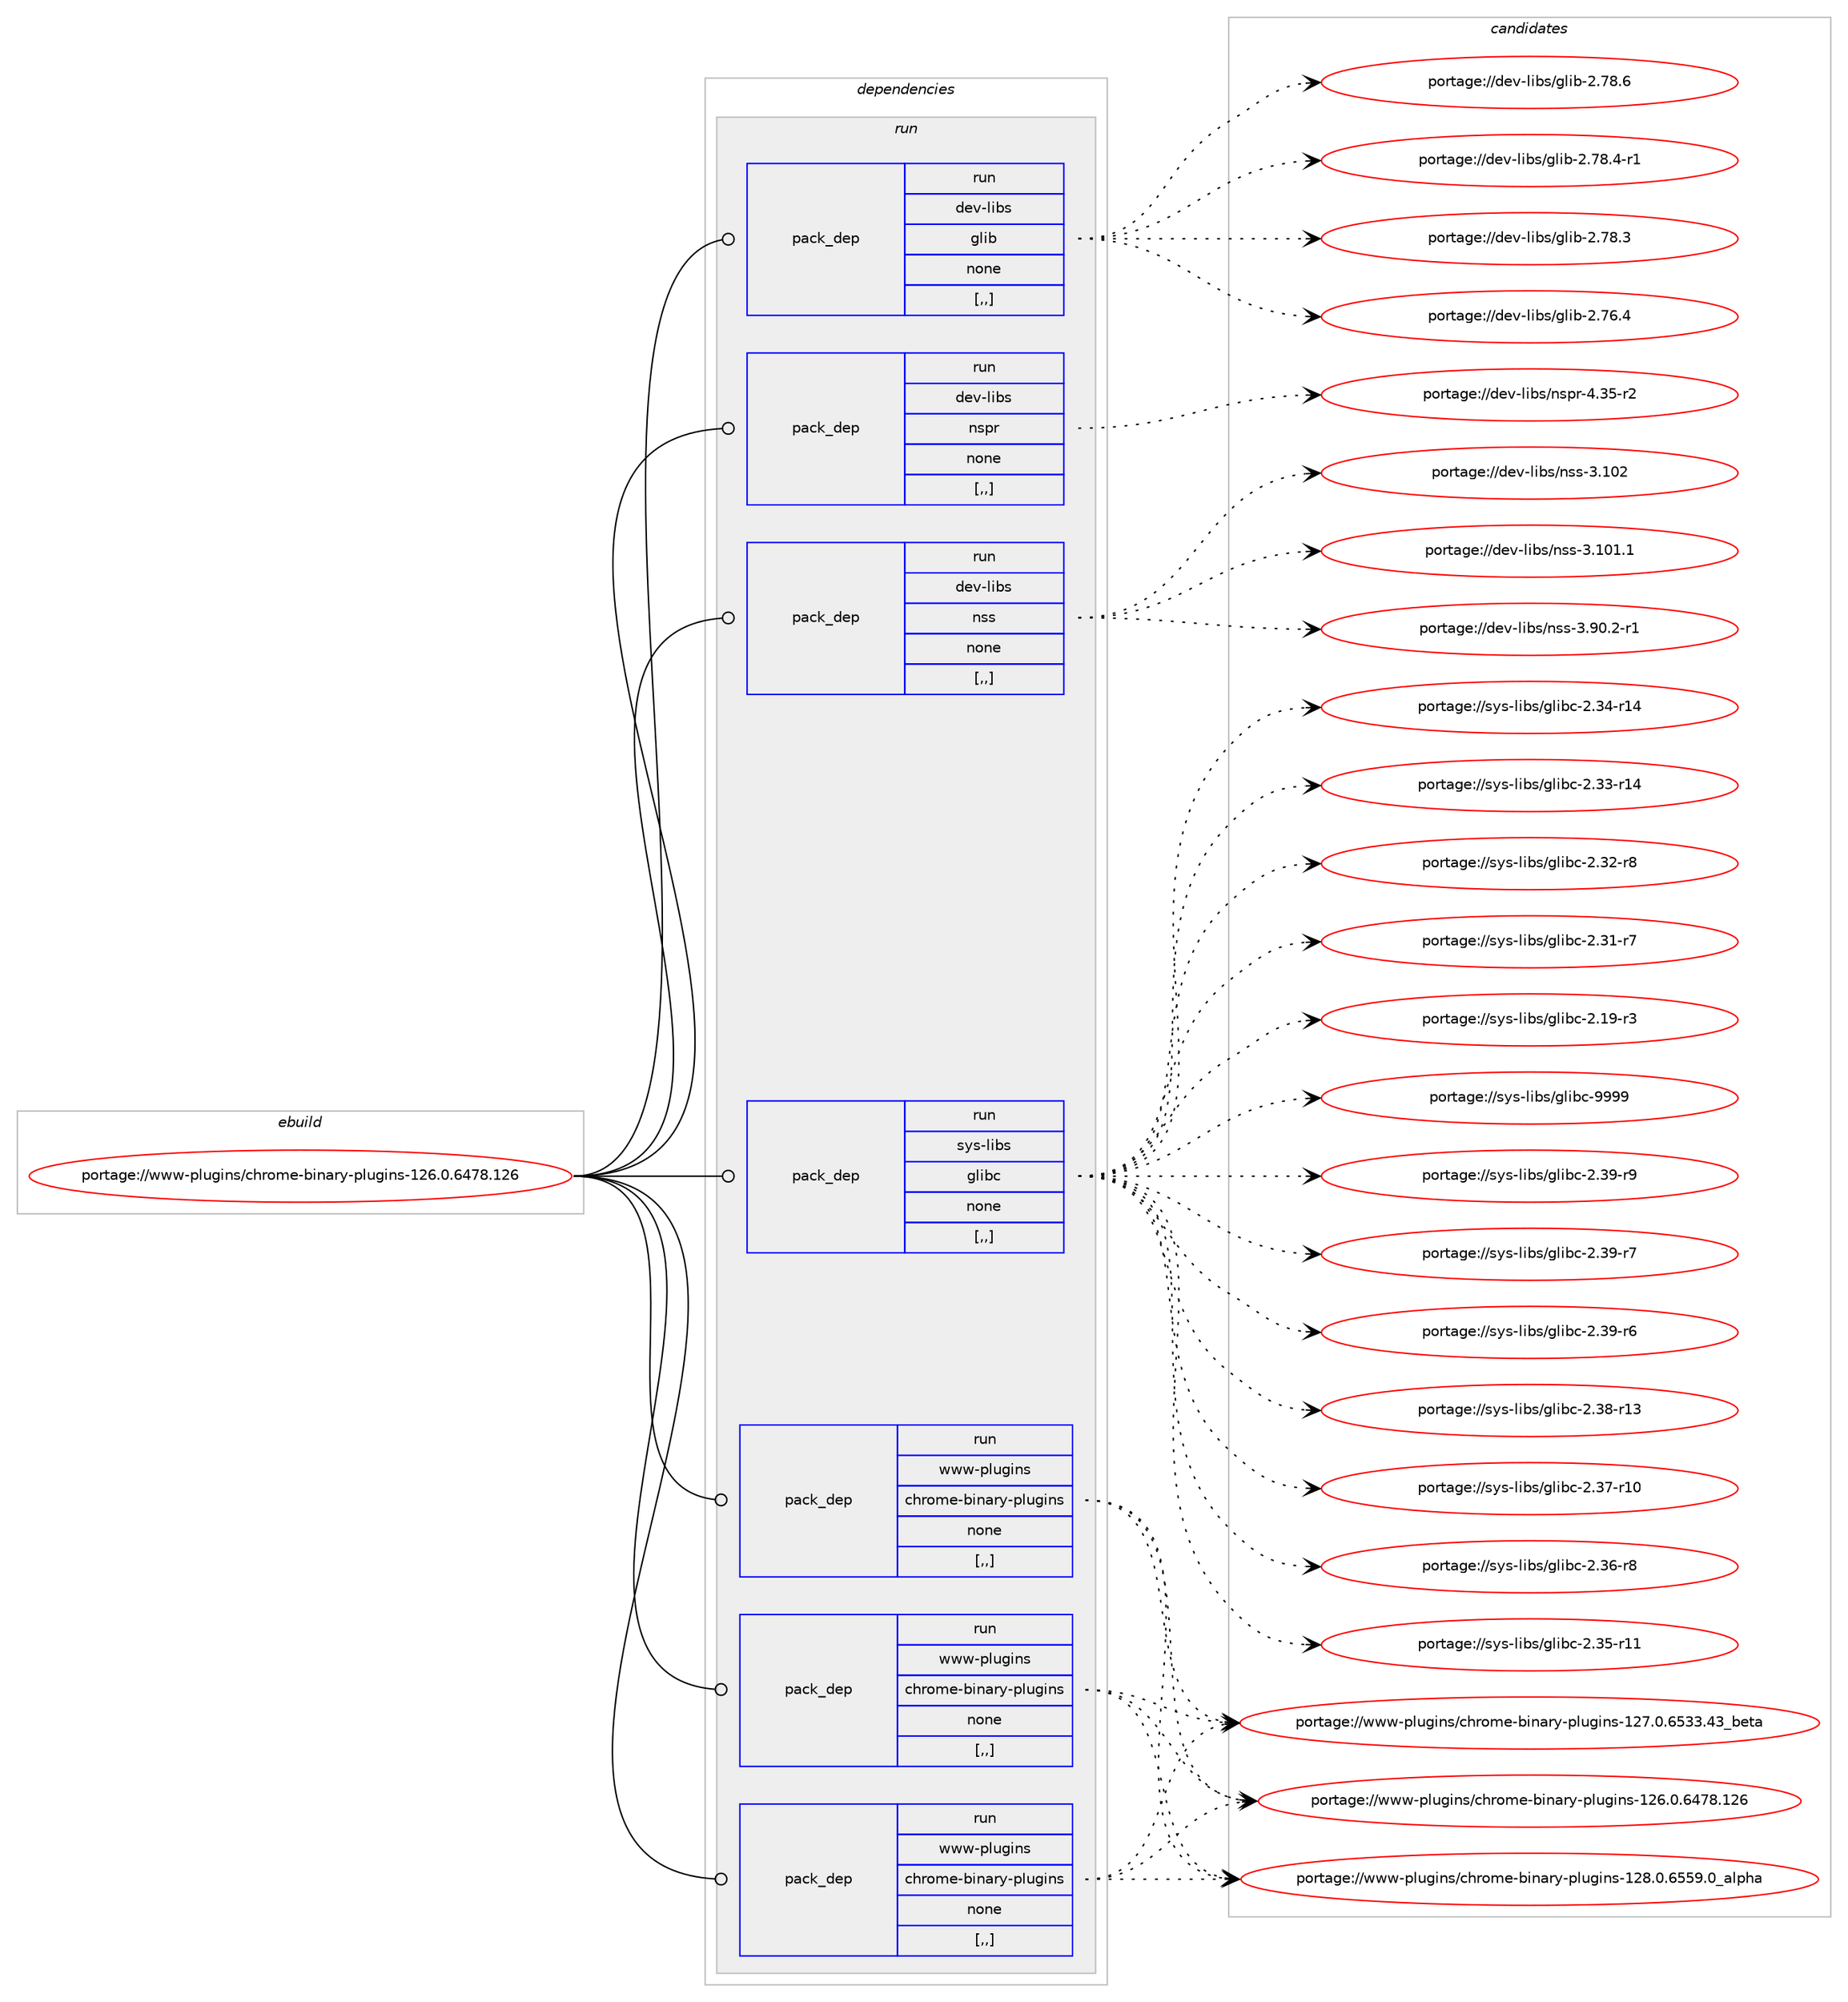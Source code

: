 digraph prolog {

# *************
# Graph options
# *************

newrank=true;
concentrate=true;
compound=true;
graph [rankdir=LR,fontname=Helvetica,fontsize=10,ranksep=1.5];#, ranksep=2.5, nodesep=0.2];
edge  [arrowhead=vee];
node  [fontname=Helvetica,fontsize=10];

# **********
# The ebuild
# **********

subgraph cluster_leftcol {
color=gray;
label=<<i>ebuild</i>>;
id [label="portage://www-plugins/chrome-binary-plugins-126.0.6478.126", color=red, width=4, href="../www-plugins/chrome-binary-plugins-126.0.6478.126.svg"];
}

# ****************
# The dependencies
# ****************

subgraph cluster_midcol {
color=gray;
label=<<i>dependencies</i>>;
subgraph cluster_compile {
fillcolor="#eeeeee";
style=filled;
label=<<i>compile</i>>;
}
subgraph cluster_compileandrun {
fillcolor="#eeeeee";
style=filled;
label=<<i>compile and run</i>>;
}
subgraph cluster_run {
fillcolor="#eeeeee";
style=filled;
label=<<i>run</i>>;
subgraph pack326756 {
dependency449760 [label=<<TABLE BORDER="0" CELLBORDER="1" CELLSPACING="0" CELLPADDING="4" WIDTH="220"><TR><TD ROWSPAN="6" CELLPADDING="30">pack_dep</TD></TR><TR><TD WIDTH="110">run</TD></TR><TR><TD>dev-libs</TD></TR><TR><TD>glib</TD></TR><TR><TD>none</TD></TR><TR><TD>[,,]</TD></TR></TABLE>>, shape=none, color=blue];
}
id:e -> dependency449760:w [weight=20,style="solid",arrowhead="odot"];
subgraph pack326757 {
dependency449761 [label=<<TABLE BORDER="0" CELLBORDER="1" CELLSPACING="0" CELLPADDING="4" WIDTH="220"><TR><TD ROWSPAN="6" CELLPADDING="30">pack_dep</TD></TR><TR><TD WIDTH="110">run</TD></TR><TR><TD>dev-libs</TD></TR><TR><TD>nspr</TD></TR><TR><TD>none</TD></TR><TR><TD>[,,]</TD></TR></TABLE>>, shape=none, color=blue];
}
id:e -> dependency449761:w [weight=20,style="solid",arrowhead="odot"];
subgraph pack326758 {
dependency449762 [label=<<TABLE BORDER="0" CELLBORDER="1" CELLSPACING="0" CELLPADDING="4" WIDTH="220"><TR><TD ROWSPAN="6" CELLPADDING="30">pack_dep</TD></TR><TR><TD WIDTH="110">run</TD></TR><TR><TD>dev-libs</TD></TR><TR><TD>nss</TD></TR><TR><TD>none</TD></TR><TR><TD>[,,]</TD></TR></TABLE>>, shape=none, color=blue];
}
id:e -> dependency449762:w [weight=20,style="solid",arrowhead="odot"];
subgraph pack326759 {
dependency449763 [label=<<TABLE BORDER="0" CELLBORDER="1" CELLSPACING="0" CELLPADDING="4" WIDTH="220"><TR><TD ROWSPAN="6" CELLPADDING="30">pack_dep</TD></TR><TR><TD WIDTH="110">run</TD></TR><TR><TD>sys-libs</TD></TR><TR><TD>glibc</TD></TR><TR><TD>none</TD></TR><TR><TD>[,,]</TD></TR></TABLE>>, shape=none, color=blue];
}
id:e -> dependency449763:w [weight=20,style="solid",arrowhead="odot"];
subgraph pack326760 {
dependency449764 [label=<<TABLE BORDER="0" CELLBORDER="1" CELLSPACING="0" CELLPADDING="4" WIDTH="220"><TR><TD ROWSPAN="6" CELLPADDING="30">pack_dep</TD></TR><TR><TD WIDTH="110">run</TD></TR><TR><TD>www-plugins</TD></TR><TR><TD>chrome-binary-plugins</TD></TR><TR><TD>none</TD></TR><TR><TD>[,,]</TD></TR></TABLE>>, shape=none, color=blue];
}
id:e -> dependency449764:w [weight=20,style="solid",arrowhead="odot"];
subgraph pack326761 {
dependency449765 [label=<<TABLE BORDER="0" CELLBORDER="1" CELLSPACING="0" CELLPADDING="4" WIDTH="220"><TR><TD ROWSPAN="6" CELLPADDING="30">pack_dep</TD></TR><TR><TD WIDTH="110">run</TD></TR><TR><TD>www-plugins</TD></TR><TR><TD>chrome-binary-plugins</TD></TR><TR><TD>none</TD></TR><TR><TD>[,,]</TD></TR></TABLE>>, shape=none, color=blue];
}
id:e -> dependency449765:w [weight=20,style="solid",arrowhead="odot"];
subgraph pack326762 {
dependency449766 [label=<<TABLE BORDER="0" CELLBORDER="1" CELLSPACING="0" CELLPADDING="4" WIDTH="220"><TR><TD ROWSPAN="6" CELLPADDING="30">pack_dep</TD></TR><TR><TD WIDTH="110">run</TD></TR><TR><TD>www-plugins</TD></TR><TR><TD>chrome-binary-plugins</TD></TR><TR><TD>none</TD></TR><TR><TD>[,,]</TD></TR></TABLE>>, shape=none, color=blue];
}
id:e -> dependency449766:w [weight=20,style="solid",arrowhead="odot"];
}
}

# **************
# The candidates
# **************

subgraph cluster_choices {
rank=same;
color=gray;
label=<<i>candidates</i>>;

subgraph choice326756 {
color=black;
nodesep=1;
choice1001011184510810598115471031081059845504655564654 [label="portage://dev-libs/glib-2.78.6", color=red, width=4,href="../dev-libs/glib-2.78.6.svg"];
choice10010111845108105981154710310810598455046555646524511449 [label="portage://dev-libs/glib-2.78.4-r1", color=red, width=4,href="../dev-libs/glib-2.78.4-r1.svg"];
choice1001011184510810598115471031081059845504655564651 [label="portage://dev-libs/glib-2.78.3", color=red, width=4,href="../dev-libs/glib-2.78.3.svg"];
choice1001011184510810598115471031081059845504655544652 [label="portage://dev-libs/glib-2.76.4", color=red, width=4,href="../dev-libs/glib-2.76.4.svg"];
dependency449760:e -> choice1001011184510810598115471031081059845504655564654:w [style=dotted,weight="100"];
dependency449760:e -> choice10010111845108105981154710310810598455046555646524511449:w [style=dotted,weight="100"];
dependency449760:e -> choice1001011184510810598115471031081059845504655564651:w [style=dotted,weight="100"];
dependency449760:e -> choice1001011184510810598115471031081059845504655544652:w [style=dotted,weight="100"];
}
subgraph choice326757 {
color=black;
nodesep=1;
choice10010111845108105981154711011511211445524651534511450 [label="portage://dev-libs/nspr-4.35-r2", color=red, width=4,href="../dev-libs/nspr-4.35-r2.svg"];
dependency449761:e -> choice10010111845108105981154711011511211445524651534511450:w [style=dotted,weight="100"];
}
subgraph choice326758 {
color=black;
nodesep=1;
choice100101118451081059811547110115115455146494850 [label="portage://dev-libs/nss-3.102", color=red, width=4,href="../dev-libs/nss-3.102.svg"];
choice1001011184510810598115471101151154551464948494649 [label="portage://dev-libs/nss-3.101.1", color=red, width=4,href="../dev-libs/nss-3.101.1.svg"];
choice100101118451081059811547110115115455146574846504511449 [label="portage://dev-libs/nss-3.90.2-r1", color=red, width=4,href="../dev-libs/nss-3.90.2-r1.svg"];
dependency449762:e -> choice100101118451081059811547110115115455146494850:w [style=dotted,weight="100"];
dependency449762:e -> choice1001011184510810598115471101151154551464948494649:w [style=dotted,weight="100"];
dependency449762:e -> choice100101118451081059811547110115115455146574846504511449:w [style=dotted,weight="100"];
}
subgraph choice326759 {
color=black;
nodesep=1;
choice11512111545108105981154710310810598994557575757 [label="portage://sys-libs/glibc-9999", color=red, width=4,href="../sys-libs/glibc-9999.svg"];
choice115121115451081059811547103108105989945504651574511457 [label="portage://sys-libs/glibc-2.39-r9", color=red, width=4,href="../sys-libs/glibc-2.39-r9.svg"];
choice115121115451081059811547103108105989945504651574511455 [label="portage://sys-libs/glibc-2.39-r7", color=red, width=4,href="../sys-libs/glibc-2.39-r7.svg"];
choice115121115451081059811547103108105989945504651574511454 [label="portage://sys-libs/glibc-2.39-r6", color=red, width=4,href="../sys-libs/glibc-2.39-r6.svg"];
choice11512111545108105981154710310810598994550465156451144951 [label="portage://sys-libs/glibc-2.38-r13", color=red, width=4,href="../sys-libs/glibc-2.38-r13.svg"];
choice11512111545108105981154710310810598994550465155451144948 [label="portage://sys-libs/glibc-2.37-r10", color=red, width=4,href="../sys-libs/glibc-2.37-r10.svg"];
choice115121115451081059811547103108105989945504651544511456 [label="portage://sys-libs/glibc-2.36-r8", color=red, width=4,href="../sys-libs/glibc-2.36-r8.svg"];
choice11512111545108105981154710310810598994550465153451144949 [label="portage://sys-libs/glibc-2.35-r11", color=red, width=4,href="../sys-libs/glibc-2.35-r11.svg"];
choice11512111545108105981154710310810598994550465152451144952 [label="portage://sys-libs/glibc-2.34-r14", color=red, width=4,href="../sys-libs/glibc-2.34-r14.svg"];
choice11512111545108105981154710310810598994550465151451144952 [label="portage://sys-libs/glibc-2.33-r14", color=red, width=4,href="../sys-libs/glibc-2.33-r14.svg"];
choice115121115451081059811547103108105989945504651504511456 [label="portage://sys-libs/glibc-2.32-r8", color=red, width=4,href="../sys-libs/glibc-2.32-r8.svg"];
choice115121115451081059811547103108105989945504651494511455 [label="portage://sys-libs/glibc-2.31-r7", color=red, width=4,href="../sys-libs/glibc-2.31-r7.svg"];
choice115121115451081059811547103108105989945504649574511451 [label="portage://sys-libs/glibc-2.19-r3", color=red, width=4,href="../sys-libs/glibc-2.19-r3.svg"];
dependency449763:e -> choice11512111545108105981154710310810598994557575757:w [style=dotted,weight="100"];
dependency449763:e -> choice115121115451081059811547103108105989945504651574511457:w [style=dotted,weight="100"];
dependency449763:e -> choice115121115451081059811547103108105989945504651574511455:w [style=dotted,weight="100"];
dependency449763:e -> choice115121115451081059811547103108105989945504651574511454:w [style=dotted,weight="100"];
dependency449763:e -> choice11512111545108105981154710310810598994550465156451144951:w [style=dotted,weight="100"];
dependency449763:e -> choice11512111545108105981154710310810598994550465155451144948:w [style=dotted,weight="100"];
dependency449763:e -> choice115121115451081059811547103108105989945504651544511456:w [style=dotted,weight="100"];
dependency449763:e -> choice11512111545108105981154710310810598994550465153451144949:w [style=dotted,weight="100"];
dependency449763:e -> choice11512111545108105981154710310810598994550465152451144952:w [style=dotted,weight="100"];
dependency449763:e -> choice11512111545108105981154710310810598994550465151451144952:w [style=dotted,weight="100"];
dependency449763:e -> choice115121115451081059811547103108105989945504651504511456:w [style=dotted,weight="100"];
dependency449763:e -> choice115121115451081059811547103108105989945504651494511455:w [style=dotted,weight="100"];
dependency449763:e -> choice115121115451081059811547103108105989945504649574511451:w [style=dotted,weight="100"];
}
subgraph choice326760 {
color=black;
nodesep=1;
choice1191191194511210811710310511011547991041141111091014598105110971141214511210811710310511011545495056464846545353574648959710811210497 [label="portage://www-plugins/chrome-binary-plugins-128.0.6559.0_alpha", color=red, width=4,href="../www-plugins/chrome-binary-plugins-128.0.6559.0_alpha.svg"];
choice119119119451121081171031051101154799104114111109101459810511097114121451121081171031051101154549505546484654535151465251959810111697 [label="portage://www-plugins/chrome-binary-plugins-127.0.6533.43_beta", color=red, width=4,href="../www-plugins/chrome-binary-plugins-127.0.6533.43_beta.svg"];
choice11911911945112108117103105110115479910411411110910145981051109711412145112108117103105110115454950544648465452555646495054 [label="portage://www-plugins/chrome-binary-plugins-126.0.6478.126", color=red, width=4,href="../www-plugins/chrome-binary-plugins-126.0.6478.126.svg"];
dependency449764:e -> choice1191191194511210811710310511011547991041141111091014598105110971141214511210811710310511011545495056464846545353574648959710811210497:w [style=dotted,weight="100"];
dependency449764:e -> choice119119119451121081171031051101154799104114111109101459810511097114121451121081171031051101154549505546484654535151465251959810111697:w [style=dotted,weight="100"];
dependency449764:e -> choice11911911945112108117103105110115479910411411110910145981051109711412145112108117103105110115454950544648465452555646495054:w [style=dotted,weight="100"];
}
subgraph choice326761 {
color=black;
nodesep=1;
choice1191191194511210811710310511011547991041141111091014598105110971141214511210811710310511011545495056464846545353574648959710811210497 [label="portage://www-plugins/chrome-binary-plugins-128.0.6559.0_alpha", color=red, width=4,href="../www-plugins/chrome-binary-plugins-128.0.6559.0_alpha.svg"];
choice119119119451121081171031051101154799104114111109101459810511097114121451121081171031051101154549505546484654535151465251959810111697 [label="portage://www-plugins/chrome-binary-plugins-127.0.6533.43_beta", color=red, width=4,href="../www-plugins/chrome-binary-plugins-127.0.6533.43_beta.svg"];
choice11911911945112108117103105110115479910411411110910145981051109711412145112108117103105110115454950544648465452555646495054 [label="portage://www-plugins/chrome-binary-plugins-126.0.6478.126", color=red, width=4,href="../www-plugins/chrome-binary-plugins-126.0.6478.126.svg"];
dependency449765:e -> choice1191191194511210811710310511011547991041141111091014598105110971141214511210811710310511011545495056464846545353574648959710811210497:w [style=dotted,weight="100"];
dependency449765:e -> choice119119119451121081171031051101154799104114111109101459810511097114121451121081171031051101154549505546484654535151465251959810111697:w [style=dotted,weight="100"];
dependency449765:e -> choice11911911945112108117103105110115479910411411110910145981051109711412145112108117103105110115454950544648465452555646495054:w [style=dotted,weight="100"];
}
subgraph choice326762 {
color=black;
nodesep=1;
choice1191191194511210811710310511011547991041141111091014598105110971141214511210811710310511011545495056464846545353574648959710811210497 [label="portage://www-plugins/chrome-binary-plugins-128.0.6559.0_alpha", color=red, width=4,href="../www-plugins/chrome-binary-plugins-128.0.6559.0_alpha.svg"];
choice119119119451121081171031051101154799104114111109101459810511097114121451121081171031051101154549505546484654535151465251959810111697 [label="portage://www-plugins/chrome-binary-plugins-127.0.6533.43_beta", color=red, width=4,href="../www-plugins/chrome-binary-plugins-127.0.6533.43_beta.svg"];
choice11911911945112108117103105110115479910411411110910145981051109711412145112108117103105110115454950544648465452555646495054 [label="portage://www-plugins/chrome-binary-plugins-126.0.6478.126", color=red, width=4,href="../www-plugins/chrome-binary-plugins-126.0.6478.126.svg"];
dependency449766:e -> choice1191191194511210811710310511011547991041141111091014598105110971141214511210811710310511011545495056464846545353574648959710811210497:w [style=dotted,weight="100"];
dependency449766:e -> choice119119119451121081171031051101154799104114111109101459810511097114121451121081171031051101154549505546484654535151465251959810111697:w [style=dotted,weight="100"];
dependency449766:e -> choice11911911945112108117103105110115479910411411110910145981051109711412145112108117103105110115454950544648465452555646495054:w [style=dotted,weight="100"];
}
}

}
